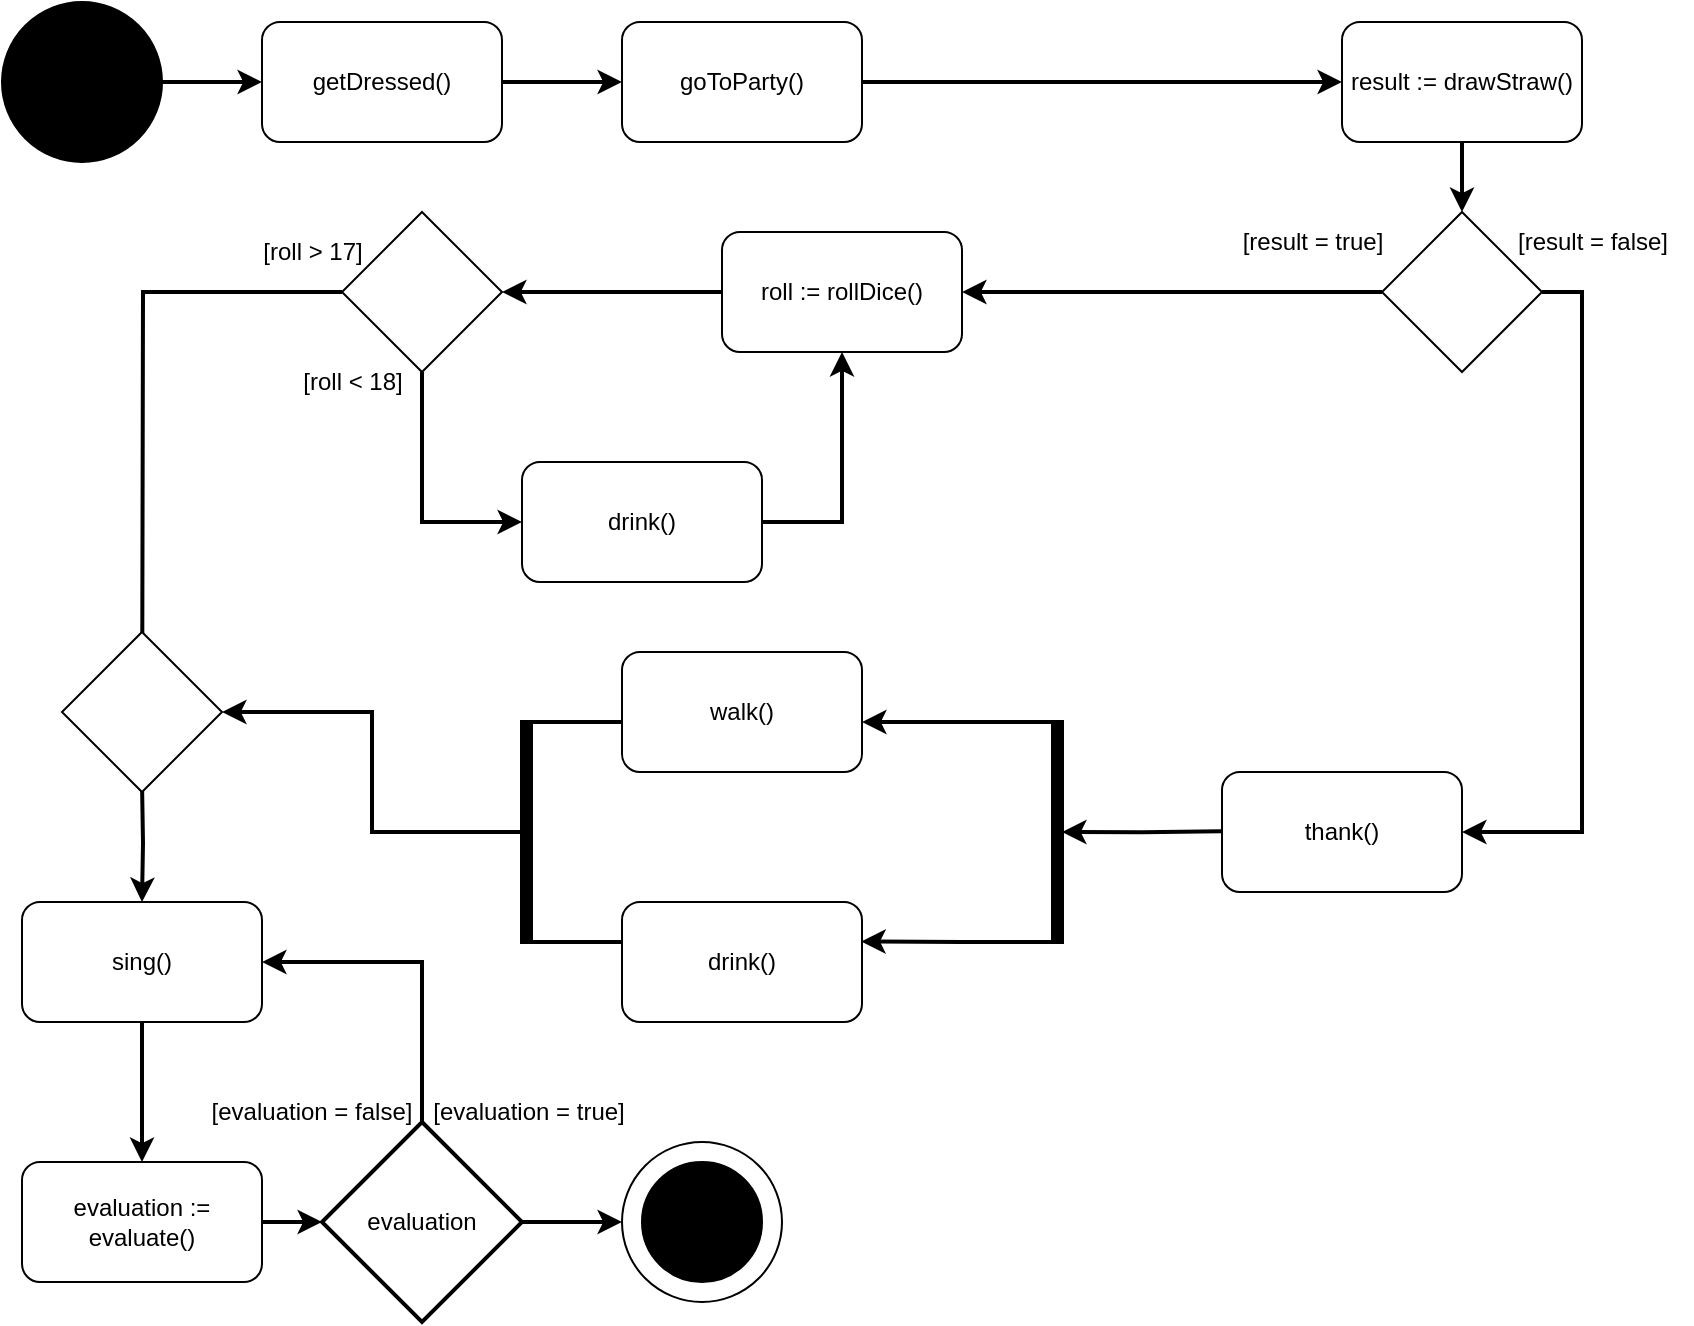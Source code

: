 <mxfile version="20.8.13" type="github"><diagram name="Seite-1" id="kDQ1YSrSx2T5lFSh3bFP"><mxGraphModel dx="1434" dy="782" grid="1" gridSize="10" guides="1" tooltips="1" connect="1" arrows="1" fold="1" page="1" pageScale="1" pageWidth="827" pageHeight="1169" background="none" math="0" shadow="0"><root><mxCell id="0"/><mxCell id="1" parent="0"/><mxCell id="CxbOAbyMZpuOM8MBbK7M-26" value="" style="ellipse;whiteSpace=wrap;html=1;aspect=fixed;strokeColor=#000000;fillColor=#000000;" parent="1" vertex="1"><mxGeometry x="10" y="10" width="80" height="80" as="geometry"/></mxCell><mxCell id="CxbOAbyMZpuOM8MBbK7M-30" style="edgeStyle=orthogonalEdgeStyle;rounded=0;orthogonalLoop=1;jettySize=auto;html=1;exitX=1;exitY=0.5;exitDx=0;exitDy=0;strokeWidth=2;" parent="1" source="CxbOAbyMZpuOM8MBbK7M-27" target="CxbOAbyMZpuOM8MBbK7M-29" edge="1"><mxGeometry relative="1" as="geometry"/></mxCell><mxCell id="CxbOAbyMZpuOM8MBbK7M-27" value="getDressed()" style="rounded=1;whiteSpace=wrap;html=1;strokeColor=#000000;fillColor=#FFFFFF;" parent="1" vertex="1"><mxGeometry x="140" y="20" width="120" height="60" as="geometry"/></mxCell><mxCell id="CxbOAbyMZpuOM8MBbK7M-28" value="" style="endArrow=classic;html=1;rounded=0;exitX=1;exitY=0.5;exitDx=0;exitDy=0;entryX=0;entryY=0.5;entryDx=0;entryDy=0;strokeWidth=2;" parent="1" source="CxbOAbyMZpuOM8MBbK7M-26" target="CxbOAbyMZpuOM8MBbK7M-27" edge="1"><mxGeometry width="50" height="50" relative="1" as="geometry"><mxPoint x="360" y="370" as="sourcePoint"/><mxPoint x="410" y="320" as="targetPoint"/></mxGeometry></mxCell><mxCell id="CxbOAbyMZpuOM8MBbK7M-32" style="edgeStyle=orthogonalEdgeStyle;rounded=0;orthogonalLoop=1;jettySize=auto;html=1;exitX=1;exitY=0.5;exitDx=0;exitDy=0;entryX=0;entryY=0.5;entryDx=0;entryDy=0;strokeWidth=2;" parent="1" source="CxbOAbyMZpuOM8MBbK7M-29" target="CxbOAbyMZpuOM8MBbK7M-73" edge="1"><mxGeometry relative="1" as="geometry"><Array as="points"/><mxPoint x="500" y="50" as="targetPoint"/></mxGeometry></mxCell><mxCell id="CxbOAbyMZpuOM8MBbK7M-29" value="&lt;div&gt;goToParty()&lt;/div&gt;" style="rounded=1;whiteSpace=wrap;html=1;strokeColor=#000000;fillColor=#FFFFFF;" parent="1" vertex="1"><mxGeometry x="320" y="20" width="120" height="60" as="geometry"/></mxCell><mxCell id="CxbOAbyMZpuOM8MBbK7M-37" style="edgeStyle=orthogonalEdgeStyle;rounded=0;orthogonalLoop=1;jettySize=auto;html=1;exitX=0;exitY=0.5;exitDx=0;exitDy=0;entryX=1;entryY=0.5;entryDx=0;entryDy=0;strokeWidth=2;startArrow=none;fontStyle=1" parent="1" source="CxbOAbyMZpuOM8MBbK7M-34" target="CxbOAbyMZpuOM8MBbK7M-62" edge="1"><mxGeometry relative="1" as="geometry"><mxPoint x="620" y="170" as="targetPoint"/><mxPoint x="530" y="155" as="sourcePoint"/></mxGeometry></mxCell><mxCell id="CxbOAbyMZpuOM8MBbK7M-57" style="edgeStyle=orthogonalEdgeStyle;rounded=0;orthogonalLoop=1;jettySize=auto;html=1;exitX=1;exitY=0.5;exitDx=0;exitDy=0;entryX=1;entryY=0.5;entryDx=0;entryDy=0;shadow=0;strokeColor=default;targetPerimeterSpacing=0;fillColor=#000000;strokeWidth=2;" parent="1" source="CxbOAbyMZpuOM8MBbK7M-34" target="CxbOAbyMZpuOM8MBbK7M-78" edge="1"><mxGeometry relative="1" as="geometry"/></mxCell><mxCell id="CxbOAbyMZpuOM8MBbK7M-34" value="" style="rhombus;whiteSpace=wrap;html=1;strokeColor=#000000;fillColor=#FFFFFF;" parent="1" vertex="1"><mxGeometry x="700" y="115" width="80" height="80" as="geometry"/></mxCell><mxCell id="CxbOAbyMZpuOM8MBbK7M-56" value="" style="strokeWidth=2;html=1;shape=mxgraph.flowchart.annotation_1;align=left;pointerEvents=1;strokeColor=#000000;fillColor=#FFFFFF;rotation=-180;" parent="1" vertex="1"><mxGeometry x="490" y="370" width="50" height="110" as="geometry"/></mxCell><mxCell id="CxbOAbyMZpuOM8MBbK7M-61" style="edgeStyle=orthogonalEdgeStyle;rounded=0;orthogonalLoop=1;jettySize=auto;html=1;exitX=0;exitY=0.5;exitDx=0;exitDy=0;entryX=1;entryY=0.5;entryDx=0;entryDy=0;strokeWidth=2;" parent="1" source="CxbOAbyMZpuOM8MBbK7M-62" target="CxbOAbyMZpuOM8MBbK7M-65" edge="1"><mxGeometry relative="1" as="geometry"/></mxCell><mxCell id="CxbOAbyMZpuOM8MBbK7M-62" value="roll := rollDice()" style="rounded=1;whiteSpace=wrap;html=1;strokeColor=#000000;fillColor=#FFFFFF;" parent="1" vertex="1"><mxGeometry x="370" y="125" width="120" height="60" as="geometry"/></mxCell><mxCell id="CxbOAbyMZpuOM8MBbK7M-63" style="edgeStyle=orthogonalEdgeStyle;rounded=0;orthogonalLoop=1;jettySize=auto;html=1;exitX=0.5;exitY=1;exitDx=0;exitDy=0;entryX=0;entryY=0.5;entryDx=0;entryDy=0;strokeWidth=2;" parent="1" source="CxbOAbyMZpuOM8MBbK7M-65" target="pmixEZLCoM3Kavtuxvij-1" edge="1"><mxGeometry relative="1" as="geometry"/></mxCell><mxCell id="pmixEZLCoM3Kavtuxvij-7" style="edgeStyle=orthogonalEdgeStyle;rounded=0;orthogonalLoop=1;jettySize=auto;html=1;exitX=0;exitY=0.5;exitDx=0;exitDy=0;strokeWidth=2;endArrow=none;endFill=0;" parent="1" source="CxbOAbyMZpuOM8MBbK7M-65" edge="1"><mxGeometry relative="1" as="geometry"><mxPoint x="80" y="400" as="targetPoint"/></mxGeometry></mxCell><mxCell id="CxbOAbyMZpuOM8MBbK7M-65" value="" style="rhombus;whiteSpace=wrap;html=1;strokeColor=#000000;fillColor=#FFFFFF;" parent="1" vertex="1"><mxGeometry x="180" y="115" width="80" height="80" as="geometry"/></mxCell><mxCell id="CxbOAbyMZpuOM8MBbK7M-108" style="edgeStyle=orthogonalEdgeStyle;rounded=0;sketch=0;orthogonalLoop=1;jettySize=auto;html=1;exitX=0.5;exitY=1;exitDx=0;exitDy=0;entryX=0.5;entryY=0;entryDx=0;entryDy=0;shadow=0;strokeColor=default;strokeWidth=2;startArrow=none;startFill=0;endArrow=classic;endFill=1;targetPerimeterSpacing=0;fillColor=#000000;" parent="1" target="CxbOAbyMZpuOM8MBbK7M-88" edge="1"><mxGeometry relative="1" as="geometry"><mxPoint x="80" y="400" as="sourcePoint"/></mxGeometry></mxCell><mxCell id="CxbOAbyMZpuOM8MBbK7M-67" value="[result = true]" style="text;html=1;align=center;verticalAlign=middle;resizable=0;points=[];autosize=1;strokeColor=none;fillColor=none;" parent="1" vertex="1"><mxGeometry x="620" y="115" width="90" height="30" as="geometry"/></mxCell><mxCell id="CxbOAbyMZpuOM8MBbK7M-68" value="[roll &amp;lt; 18]" style="text;html=1;align=center;verticalAlign=middle;resizable=0;points=[];autosize=1;strokeColor=none;fillColor=none;" parent="1" vertex="1"><mxGeometry x="150" y="185" width="70" height="30" as="geometry"/></mxCell><mxCell id="CxbOAbyMZpuOM8MBbK7M-69" value="walk()" style="rounded=1;whiteSpace=wrap;html=1;strokeColor=#000000;fillColor=#FFFFFF;" parent="1" vertex="1"><mxGeometry x="320" y="335" width="120" height="60" as="geometry"/></mxCell><mxCell id="CxbOAbyMZpuOM8MBbK7M-70" value="drink()" style="rounded=1;whiteSpace=wrap;html=1;strokeColor=#000000;fillColor=#FFFFFF;" parent="1" vertex="1"><mxGeometry x="320" y="460" width="120" height="60" as="geometry"/></mxCell><mxCell id="CxbOAbyMZpuOM8MBbK7M-71" style="edgeStyle=orthogonalEdgeStyle;rounded=0;sketch=0;orthogonalLoop=1;jettySize=auto;html=1;exitX=1;exitY=1;exitDx=0;exitDy=0;exitPerimeter=0;entryX=1;entryY=0.5;entryDx=0;entryDy=0;shadow=0;strokeColor=#000000;targetPerimeterSpacing=0;fillColor=#000000;strokeWidth=2;" parent="1" edge="1"><mxGeometry relative="1" as="geometry"><mxPoint x="490" y="370.0" as="sourcePoint"/><Array as="points"><mxPoint x="480" y="370"/><mxPoint x="480" y="370"/></Array><mxPoint x="440" y="370" as="targetPoint"/></mxGeometry></mxCell><mxCell id="CxbOAbyMZpuOM8MBbK7M-72" style="edgeStyle=orthogonalEdgeStyle;rounded=0;sketch=0;orthogonalLoop=1;jettySize=auto;html=1;exitX=1;exitY=0;exitDx=0;exitDy=0;exitPerimeter=0;entryX=0.997;entryY=0.328;entryDx=0;entryDy=0;entryPerimeter=0;shadow=0;strokeColor=#000000;targetPerimeterSpacing=0;fillColor=#000000;strokeWidth=2;" parent="1" target="CxbOAbyMZpuOM8MBbK7M-70" edge="1"><mxGeometry relative="1" as="geometry"><mxPoint x="490" y="480" as="sourcePoint"/><Array as="points"><mxPoint x="440" y="480"/></Array></mxGeometry></mxCell><mxCell id="CxbOAbyMZpuOM8MBbK7M-73" value="result := drawStraw()" style="rounded=1;whiteSpace=wrap;html=1;strokeColor=#000000;fillColor=#FFFFFF;" parent="1" vertex="1"><mxGeometry x="680" y="20" width="120" height="60" as="geometry"/></mxCell><mxCell id="CxbOAbyMZpuOM8MBbK7M-75" style="edgeStyle=orthogonalEdgeStyle;rounded=0;orthogonalLoop=1;jettySize=auto;html=1;exitX=0.5;exitY=1;exitDx=0;exitDy=0;entryX=0.5;entryY=0;entryDx=0;entryDy=0;strokeWidth=2;" parent="1" source="CxbOAbyMZpuOM8MBbK7M-73" target="CxbOAbyMZpuOM8MBbK7M-34" edge="1"><mxGeometry relative="1" as="geometry"><mxPoint x="650.0" y="100" as="sourcePoint"/><mxPoint x="710.0" y="100" as="targetPoint"/><Array as="points"/></mxGeometry></mxCell><mxCell id="CxbOAbyMZpuOM8MBbK7M-76" value="[result = false]" style="text;html=1;align=center;verticalAlign=middle;resizable=0;points=[];autosize=1;strokeColor=none;fillColor=none;" parent="1" vertex="1"><mxGeometry x="755" y="115" width="100" height="30" as="geometry"/></mxCell><mxCell id="CxbOAbyMZpuOM8MBbK7M-78" value="thank()" style="rounded=1;whiteSpace=wrap;html=1;strokeColor=#000000;fillColor=#FFFFFF;" parent="1" vertex="1"><mxGeometry x="620" y="395" width="120" height="60" as="geometry"/></mxCell><mxCell id="CxbOAbyMZpuOM8MBbK7M-81" style="edgeStyle=orthogonalEdgeStyle;rounded=0;orthogonalLoop=1;jettySize=auto;html=1;exitX=0;exitY=0.5;exitDx=0;exitDy=0;entryX=0;entryY=0.5;entryDx=0;entryDy=0;strokeWidth=2;startArrow=none;fontStyle=1;entryPerimeter=0;" parent="1" target="CxbOAbyMZpuOM8MBbK7M-56" edge="1"><mxGeometry relative="1" as="geometry"><mxPoint x="620" y="424.58" as="sourcePoint"/><mxPoint x="530" y="424.58" as="targetPoint"/></mxGeometry></mxCell><mxCell id="FM8C2OwK18fEnHOMxnsp-6" style="edgeStyle=orthogonalEdgeStyle;rounded=0;orthogonalLoop=1;jettySize=auto;html=1;exitX=0;exitY=0.5;exitDx=0;exitDy=0;exitPerimeter=0;entryX=1;entryY=0.5;entryDx=0;entryDy=0;strokeWidth=2;endArrow=classic;endFill=1;" parent="1" source="CxbOAbyMZpuOM8MBbK7M-87" target="FM8C2OwK18fEnHOMxnsp-1" edge="1"><mxGeometry relative="1" as="geometry"/></mxCell><mxCell id="CxbOAbyMZpuOM8MBbK7M-87" value="" style="strokeWidth=2;html=1;shape=mxgraph.flowchart.annotation_1;align=left;pointerEvents=1;strokeColor=#000000;fillColor=#FFFFFF;" parent="1" vertex="1"><mxGeometry x="270" y="370" width="50" height="110" as="geometry"/></mxCell><mxCell id="CxbOAbyMZpuOM8MBbK7M-97" style="edgeStyle=orthogonalEdgeStyle;rounded=0;sketch=0;orthogonalLoop=1;jettySize=auto;html=1;exitX=0.5;exitY=1;exitDx=0;exitDy=0;entryX=0.5;entryY=0;entryDx=0;entryDy=0;shadow=0;strokeColor=default;strokeWidth=2;startArrow=none;startFill=0;endArrow=classic;endFill=1;targetPerimeterSpacing=0;fillColor=#000000;" parent="1" source="CxbOAbyMZpuOM8MBbK7M-88" target="CxbOAbyMZpuOM8MBbK7M-96" edge="1"><mxGeometry relative="1" as="geometry"/></mxCell><mxCell id="CxbOAbyMZpuOM8MBbK7M-88" value="sing()" style="rounded=1;whiteSpace=wrap;html=1;strokeColor=#000000;fillColor=#FFFFFF;" parent="1" vertex="1"><mxGeometry x="20" y="460" width="120" height="60" as="geometry"/></mxCell><mxCell id="CxbOAbyMZpuOM8MBbK7M-99" style="edgeStyle=orthogonalEdgeStyle;rounded=0;sketch=0;orthogonalLoop=1;jettySize=auto;html=1;exitX=0.5;exitY=0;exitDx=0;exitDy=0;exitPerimeter=0;shadow=0;strokeColor=default;strokeWidth=2;startArrow=none;startFill=0;endArrow=classic;endFill=1;targetPerimeterSpacing=0;fillColor=#000000;entryX=1;entryY=0.5;entryDx=0;entryDy=0;" parent="1" source="CxbOAbyMZpuOM8MBbK7M-94" target="CxbOAbyMZpuOM8MBbK7M-88" edge="1"><mxGeometry relative="1" as="geometry"><mxPoint x="220" y="420" as="targetPoint"/></mxGeometry></mxCell><mxCell id="CxbOAbyMZpuOM8MBbK7M-104" style="edgeStyle=orthogonalEdgeStyle;rounded=0;sketch=0;orthogonalLoop=1;jettySize=auto;html=1;exitX=1;exitY=0.5;exitDx=0;exitDy=0;exitPerimeter=0;entryX=0;entryY=0.5;entryDx=0;entryDy=0;shadow=0;strokeColor=default;strokeWidth=2;startArrow=none;startFill=0;endArrow=classic;endFill=1;targetPerimeterSpacing=0;fillColor=#000000;" parent="1" source="CxbOAbyMZpuOM8MBbK7M-94" target="CxbOAbyMZpuOM8MBbK7M-102" edge="1"><mxGeometry relative="1" as="geometry"/></mxCell><mxCell id="CxbOAbyMZpuOM8MBbK7M-94" value="evaluation" style="strokeWidth=2;html=1;shape=mxgraph.flowchart.decision;whiteSpace=wrap;strokeColor=#000000;fillColor=#FFFFFF;" parent="1" vertex="1"><mxGeometry x="170" y="570" width="100" height="100" as="geometry"/></mxCell><mxCell id="CxbOAbyMZpuOM8MBbK7M-98" style="edgeStyle=orthogonalEdgeStyle;rounded=0;sketch=0;orthogonalLoop=1;jettySize=auto;html=1;exitX=1;exitY=0.5;exitDx=0;exitDy=0;entryX=0;entryY=0.5;entryDx=0;entryDy=0;entryPerimeter=0;shadow=0;strokeColor=default;strokeWidth=2;startArrow=none;startFill=0;endArrow=classic;endFill=1;targetPerimeterSpacing=0;fillColor=#000000;" parent="1" source="CxbOAbyMZpuOM8MBbK7M-96" target="CxbOAbyMZpuOM8MBbK7M-94" edge="1"><mxGeometry relative="1" as="geometry"/></mxCell><mxCell id="CxbOAbyMZpuOM8MBbK7M-96" value="evaluation := evaluate()" style="rounded=1;whiteSpace=wrap;html=1;strokeColor=#000000;fillColor=#FFFFFF;" parent="1" vertex="1"><mxGeometry x="20" y="590" width="120" height="60" as="geometry"/></mxCell><mxCell id="CxbOAbyMZpuOM8MBbK7M-102" value="" style="ellipse;whiteSpace=wrap;html=1;aspect=fixed;strokeColor=#000000;fillColor=#FFFFFF;" parent="1" vertex="1"><mxGeometry x="320" y="580" width="80" height="80" as="geometry"/></mxCell><mxCell id="CxbOAbyMZpuOM8MBbK7M-103" value="" style="ellipse;whiteSpace=wrap;html=1;aspect=fixed;strokeColor=#000000;fillColor=#000000;" parent="1" vertex="1"><mxGeometry x="330" y="590" width="60" height="60" as="geometry"/></mxCell><mxCell id="CxbOAbyMZpuOM8MBbK7M-105" value="[evaluation = true]" style="text;html=1;align=center;verticalAlign=middle;resizable=0;points=[];autosize=1;strokeColor=none;fillColor=none;" parent="1" vertex="1"><mxGeometry x="212.5" y="550" width="120" height="30" as="geometry"/></mxCell><mxCell id="pmixEZLCoM3Kavtuxvij-2" style="edgeStyle=orthogonalEdgeStyle;rounded=0;orthogonalLoop=1;jettySize=auto;html=1;exitX=1;exitY=0.5;exitDx=0;exitDy=0;strokeWidth=2;endArrow=classic;endFill=1;entryX=0.5;entryY=1;entryDx=0;entryDy=0;" parent="1" source="pmixEZLCoM3Kavtuxvij-1" target="CxbOAbyMZpuOM8MBbK7M-62" edge="1"><mxGeometry relative="1" as="geometry"><mxPoint x="400" y="190" as="targetPoint"/></mxGeometry></mxCell><mxCell id="pmixEZLCoM3Kavtuxvij-1" value="drink()" style="rounded=1;whiteSpace=wrap;html=1;strokeColor=#000000;fillColor=#FFFFFF;" parent="1" vertex="1"><mxGeometry x="270" y="240" width="120" height="60" as="geometry"/></mxCell><mxCell id="FM8C2OwK18fEnHOMxnsp-1" value="" style="rhombus;whiteSpace=wrap;html=1;" parent="1" vertex="1"><mxGeometry x="40" y="325" width="80" height="80" as="geometry"/></mxCell><mxCell id="FM8C2OwK18fEnHOMxnsp-5" value="[roll &amp;gt; 17]" style="text;html=1;align=center;verticalAlign=middle;resizable=0;points=[];autosize=1;strokeColor=none;fillColor=none;" parent="1" vertex="1"><mxGeometry x="130" y="120" width="70" height="30" as="geometry"/></mxCell><mxCell id="FM8C2OwK18fEnHOMxnsp-7" value="" style="html=1;points=[];perimeter=orthogonalPerimeter;fillColor=strokeColor;" parent="1" vertex="1"><mxGeometry x="535" y="370" width="5" height="110" as="geometry"/></mxCell><mxCell id="FM8C2OwK18fEnHOMxnsp-8" value="" style="html=1;points=[];perimeter=orthogonalPerimeter;fillColor=strokeColor;" parent="1" vertex="1"><mxGeometry x="270" y="370" width="5" height="110" as="geometry"/></mxCell><mxCell id="CK4-vMdosQl6xWMc4chs-1" value="[evaluation = false]" style="text;html=1;strokeColor=none;fillColor=none;align=center;verticalAlign=middle;whiteSpace=wrap;rounded=0;" vertex="1" parent="1"><mxGeometry x="90" y="550" width="150" height="30" as="geometry"/></mxCell></root></mxGraphModel></diagram></mxfile>
